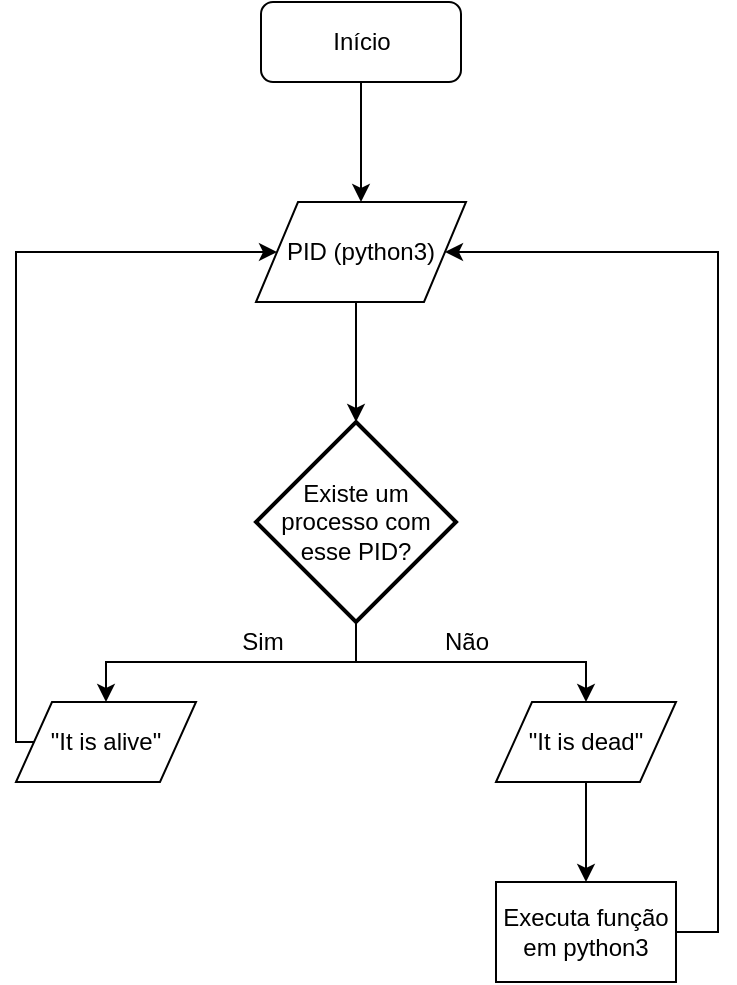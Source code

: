 <mxfile version="12.4.1" type="device" pages="1"><diagram id="RWU2EDgIOqeylpKT0vU0" name="Página-1"><mxGraphModel dx="920" dy="612" grid="1" gridSize="10" guides="1" tooltips="1" connect="1" arrows="1" fold="1" page="1" pageScale="1" pageWidth="1169" pageHeight="1654" math="0" shadow="0"><root><mxCell id="0"/><mxCell id="1" parent="0"/><mxCell id="aYWq0-DGuBoGup_IDyTt-18" value="" style="group" vertex="1" connectable="0" parent="1"><mxGeometry x="180" y="50" width="351" height="490" as="geometry"/></mxCell><mxCell id="aYWq0-DGuBoGup_IDyTt-1" value="&lt;font style=&quot;font-size: 12px&quot;&gt;Início&lt;/font&gt;" style="rounded=1;whiteSpace=wrap;html=1;" vertex="1" parent="aYWq0-DGuBoGup_IDyTt-18"><mxGeometry x="122.5" width="100" height="40" as="geometry"/></mxCell><mxCell id="aYWq0-DGuBoGup_IDyTt-2" value="PID (python3)" style="shape=parallelogram;perimeter=parallelogramPerimeter;whiteSpace=wrap;html=1;" vertex="1" parent="aYWq0-DGuBoGup_IDyTt-18"><mxGeometry x="120" y="100" width="105" height="50" as="geometry"/></mxCell><mxCell id="aYWq0-DGuBoGup_IDyTt-3" value="Existe um processo com esse PID?" style="strokeWidth=2;html=1;shape=mxgraph.flowchart.decision;whiteSpace=wrap;" vertex="1" parent="aYWq0-DGuBoGup_IDyTt-18"><mxGeometry x="120" y="210" width="100" height="100" as="geometry"/></mxCell><mxCell id="aYWq0-DGuBoGup_IDyTt-15" style="edgeStyle=orthogonalEdgeStyle;rounded=0;orthogonalLoop=1;jettySize=auto;html=1;exitX=0;exitY=0.5;exitDx=0;exitDy=0;entryX=0;entryY=0.5;entryDx=0;entryDy=0;" edge="1" parent="aYWq0-DGuBoGup_IDyTt-18" source="aYWq0-DGuBoGup_IDyTt-5" target="aYWq0-DGuBoGup_IDyTt-2"><mxGeometry relative="1" as="geometry"><Array as="points"><mxPoint y="370"/><mxPoint y="125"/></Array></mxGeometry></mxCell><mxCell id="aYWq0-DGuBoGup_IDyTt-5" value="&quot;It is alive&quot;" style="shape=parallelogram;perimeter=parallelogramPerimeter;whiteSpace=wrap;html=1;" vertex="1" parent="aYWq0-DGuBoGup_IDyTt-18"><mxGeometry y="350" width="90" height="40" as="geometry"/></mxCell><mxCell id="aYWq0-DGuBoGup_IDyTt-12" style="edgeStyle=orthogonalEdgeStyle;rounded=0;orthogonalLoop=1;jettySize=auto;html=1;exitX=0.5;exitY=1;exitDx=0;exitDy=0;exitPerimeter=0;entryX=0.5;entryY=0;entryDx=0;entryDy=0;" edge="1" parent="aYWq0-DGuBoGup_IDyTt-18" source="aYWq0-DGuBoGup_IDyTt-3" target="aYWq0-DGuBoGup_IDyTt-5"><mxGeometry relative="1" as="geometry"/></mxCell><mxCell id="aYWq0-DGuBoGup_IDyTt-6" value="&quot;It is dead&quot;" style="shape=parallelogram;perimeter=parallelogramPerimeter;whiteSpace=wrap;html=1;" vertex="1" parent="aYWq0-DGuBoGup_IDyTt-18"><mxGeometry x="240" y="350" width="90" height="40" as="geometry"/></mxCell><mxCell id="aYWq0-DGuBoGup_IDyTt-11" style="edgeStyle=orthogonalEdgeStyle;rounded=0;orthogonalLoop=1;jettySize=auto;html=1;exitX=0.5;exitY=1;exitDx=0;exitDy=0;exitPerimeter=0;entryX=0.5;entryY=0;entryDx=0;entryDy=0;" edge="1" parent="aYWq0-DGuBoGup_IDyTt-18" source="aYWq0-DGuBoGup_IDyTt-3" target="aYWq0-DGuBoGup_IDyTt-6"><mxGeometry relative="1" as="geometry"/></mxCell><mxCell id="aYWq0-DGuBoGup_IDyTt-14" style="edgeStyle=orthogonalEdgeStyle;rounded=0;orthogonalLoop=1;jettySize=auto;html=1;exitX=1;exitY=0.5;exitDx=0;exitDy=0;entryX=1;entryY=0.5;entryDx=0;entryDy=0;" edge="1" parent="aYWq0-DGuBoGup_IDyTt-18" source="aYWq0-DGuBoGup_IDyTt-7" target="aYWq0-DGuBoGup_IDyTt-2"><mxGeometry relative="1" as="geometry"><Array as="points"><mxPoint x="351" y="465"/><mxPoint x="351" y="125"/></Array></mxGeometry></mxCell><mxCell id="aYWq0-DGuBoGup_IDyTt-7" value="Executa função em python3" style="rounded=0;whiteSpace=wrap;html=1;" vertex="1" parent="aYWq0-DGuBoGup_IDyTt-18"><mxGeometry x="240" y="440" width="90" height="50" as="geometry"/></mxCell><mxCell id="aYWq0-DGuBoGup_IDyTt-13" style="edgeStyle=orthogonalEdgeStyle;rounded=0;orthogonalLoop=1;jettySize=auto;html=1;exitX=0.5;exitY=1;exitDx=0;exitDy=0;" edge="1" parent="aYWq0-DGuBoGup_IDyTt-18" source="aYWq0-DGuBoGup_IDyTt-6" target="aYWq0-DGuBoGup_IDyTt-7"><mxGeometry relative="1" as="geometry"/></mxCell><mxCell id="aYWq0-DGuBoGup_IDyTt-8" value="" style="endArrow=classic;html=1;exitX=0.5;exitY=1;exitDx=0;exitDy=0;entryX=0.5;entryY=0;entryDx=0;entryDy=0;" edge="1" parent="aYWq0-DGuBoGup_IDyTt-18" source="aYWq0-DGuBoGup_IDyTt-1" target="aYWq0-DGuBoGup_IDyTt-2"><mxGeometry width="50" height="50" relative="1" as="geometry"><mxPoint x="147.5" y="90" as="sourcePoint"/><mxPoint x="197.5" y="40" as="targetPoint"/></mxGeometry></mxCell><mxCell id="aYWq0-DGuBoGup_IDyTt-10" value="" style="endArrow=classic;html=1;exitX=0.5;exitY=1;exitDx=0;exitDy=0;entryX=0.5;entryY=0;entryDx=0;entryDy=0;entryPerimeter=0;" edge="1" parent="aYWq0-DGuBoGup_IDyTt-18" target="aYWq0-DGuBoGup_IDyTt-3"><mxGeometry width="50" height="50" relative="1" as="geometry"><mxPoint x="170" y="150.0" as="sourcePoint"/><mxPoint x="170" y="200" as="targetPoint"/></mxGeometry></mxCell><mxCell id="aYWq0-DGuBoGup_IDyTt-16" value="Sim" style="text;html=1;align=center;verticalAlign=middle;resizable=0;points=[];;autosize=1;" vertex="1" parent="aYWq0-DGuBoGup_IDyTt-18"><mxGeometry x="102.5" y="310" width="40" height="20" as="geometry"/></mxCell><mxCell id="aYWq0-DGuBoGup_IDyTt-17" value="Não" style="text;html=1;align=center;verticalAlign=middle;resizable=0;points=[];;autosize=1;" vertex="1" parent="aYWq0-DGuBoGup_IDyTt-18"><mxGeometry x="205" y="310" width="40" height="20" as="geometry"/></mxCell></root></mxGraphModel></diagram></mxfile>